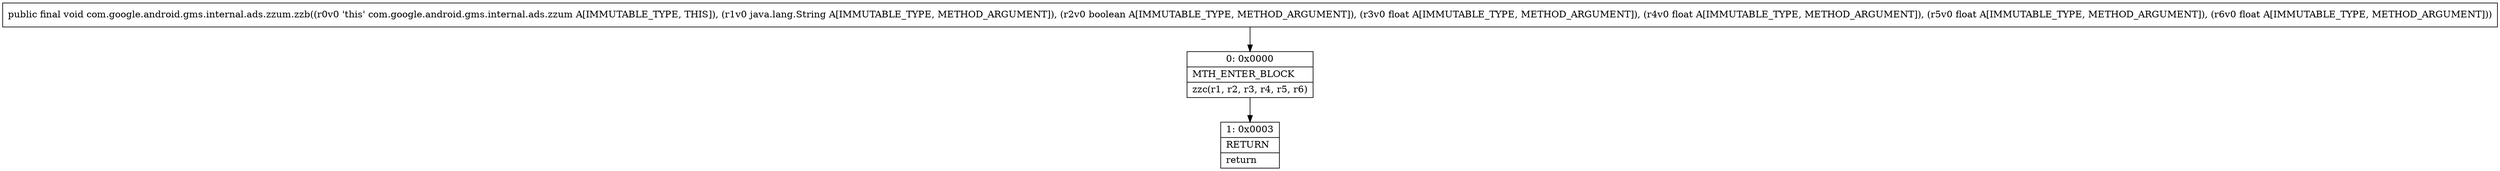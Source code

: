 digraph "CFG forcom.google.android.gms.internal.ads.zzum.zzb(Ljava\/lang\/String;ZFFFF)V" {
Node_0 [shape=record,label="{0\:\ 0x0000|MTH_ENTER_BLOCK\l|zzc(r1, r2, r3, r4, r5, r6)\l}"];
Node_1 [shape=record,label="{1\:\ 0x0003|RETURN\l|return\l}"];
MethodNode[shape=record,label="{public final void com.google.android.gms.internal.ads.zzum.zzb((r0v0 'this' com.google.android.gms.internal.ads.zzum A[IMMUTABLE_TYPE, THIS]), (r1v0 java.lang.String A[IMMUTABLE_TYPE, METHOD_ARGUMENT]), (r2v0 boolean A[IMMUTABLE_TYPE, METHOD_ARGUMENT]), (r3v0 float A[IMMUTABLE_TYPE, METHOD_ARGUMENT]), (r4v0 float A[IMMUTABLE_TYPE, METHOD_ARGUMENT]), (r5v0 float A[IMMUTABLE_TYPE, METHOD_ARGUMENT]), (r6v0 float A[IMMUTABLE_TYPE, METHOD_ARGUMENT])) }"];
MethodNode -> Node_0;
Node_0 -> Node_1;
}

